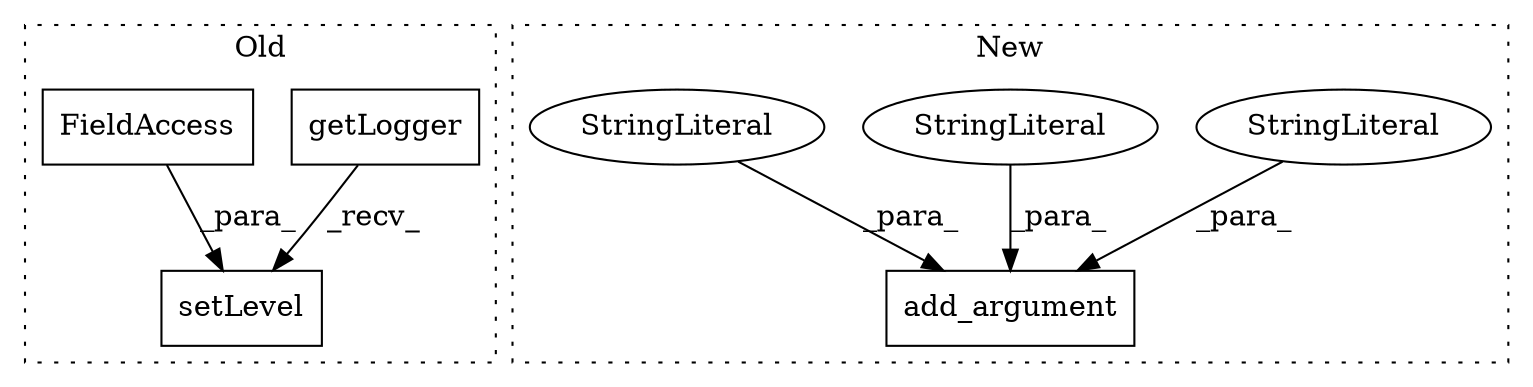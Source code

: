 digraph G {
subgraph cluster0 {
1 [label="getLogger" a="32" s="8255,8271" l="10,1" shape="box"];
6 [label="setLevel" a="32" s="8273,8294" l="9,1" shape="box"];
7 [label="FieldAccess" a="22" s="8282" l="12" shape="box"];
label = "Old";
style="dotted";
}
subgraph cluster1 {
2 [label="add_argument" a="32" s="8107,8245" l="13,1" shape="box"];
3 [label="StringLiteral" a="45" s="8156" l="89" shape="ellipse"];
4 [label="StringLiteral" a="45" s="8120" l="13" shape="ellipse"];
5 [label="StringLiteral" a="45" s="8149" l="6" shape="ellipse"];
label = "New";
style="dotted";
}
1 -> 6 [label="_recv_"];
3 -> 2 [label="_para_"];
4 -> 2 [label="_para_"];
5 -> 2 [label="_para_"];
7 -> 6 [label="_para_"];
}